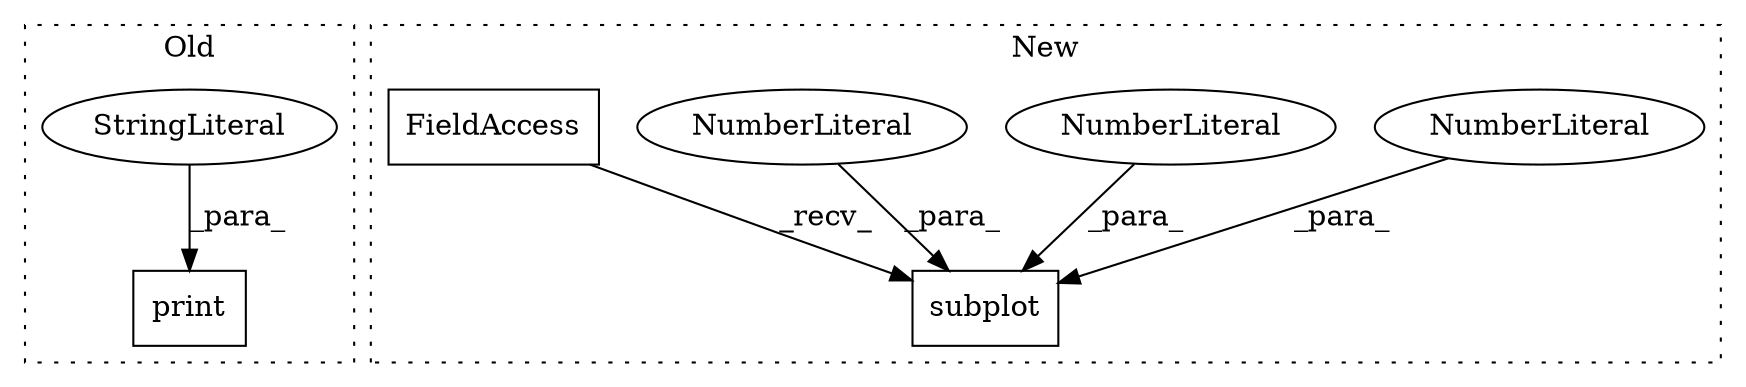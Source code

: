 digraph G {
subgraph cluster0 {
1 [label="print" a="32" s="3795,3838" l="6,1" shape="box"];
7 [label="StringLiteral" a="45" s="3801" l="37" shape="ellipse"];
label = "Old";
style="dotted";
}
subgraph cluster1 {
2 [label="subplot" a="32" s="3473,3486" l="8,1" shape="box"];
3 [label="NumberLiteral" a="34" s="3481" l="1" shape="ellipse"];
4 [label="NumberLiteral" a="34" s="3485" l="1" shape="ellipse"];
5 [label="NumberLiteral" a="34" s="3483" l="1" shape="ellipse"];
6 [label="FieldAccess" a="22" s="3455" l="10" shape="box"];
label = "New";
style="dotted";
}
3 -> 2 [label="_para_"];
4 -> 2 [label="_para_"];
5 -> 2 [label="_para_"];
6 -> 2 [label="_recv_"];
7 -> 1 [label="_para_"];
}